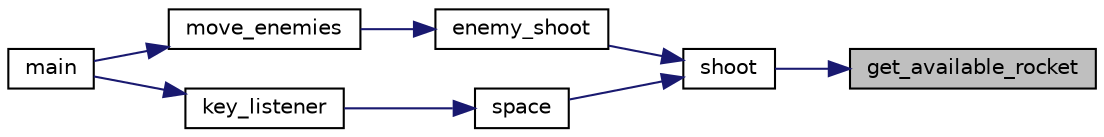 digraph "get_available_rocket"
{
 // LATEX_PDF_SIZE
  edge [fontname="Helvetica",fontsize="10",labelfontname="Helvetica",labelfontsize="10"];
  node [fontname="Helvetica",fontsize="10",shape=record];
  rankdir="RL";
  Node1 [label="get_available_rocket",height=0.2,width=0.4,color="black", fillcolor="grey75", style="filled", fontcolor="black",tooltip="Function that return the index of the first available rocket."];
  Node1 -> Node2 [dir="back",color="midnightblue",fontsize="10",style="solid",fontname="Helvetica"];
  Node2 [label="shoot",height=0.2,width=0.4,color="black", fillcolor="white", style="filled",URL="$rocket__controller_8h.html#ada059c3d57305096670459ca267e431f",tooltip="Function for shoot a rocket for player and enemy."];
  Node2 -> Node3 [dir="back",color="midnightblue",fontsize="10",style="solid",fontname="Helvetica"];
  Node3 [label="enemy_shoot",height=0.2,width=0.4,color="black", fillcolor="white", style="filled",URL="$enemies__controller_8c.html#a9908f4e396f6ef312894469c5ea384fc",tooltip="Function that manage the shoot of the enemies."];
  Node3 -> Node4 [dir="back",color="midnightblue",fontsize="10",style="solid",fontname="Helvetica"];
  Node4 [label="move_enemies",height=0.2,width=0.4,color="black", fillcolor="white", style="filled",URL="$enemies__controller_8h.html#ad6d942feaf487fc2a0fdba53584d00be",tooltip="Function that manage the enemies."];
  Node4 -> Node5 [dir="back",color="midnightblue",fontsize="10",style="solid",fontname="Helvetica"];
  Node5 [label="main",height=0.2,width=0.4,color="black", fillcolor="white", style="filled",URL="$main_8c.html#abf9e6b7e6f15df4b525a2e7705ba3089",tooltip="Main function of the project contain the game loop."];
  Node2 -> Node6 [dir="back",color="midnightblue",fontsize="10",style="solid",fontname="Helvetica"];
  Node6 [label="space",height=0.2,width=0.4,color="black", fillcolor="white", style="filled",URL="$key__listener_8c.html#ab8b07ab9cdd615dd65c62a0eb61652c3",tooltip="Function that make the player shoot is space is pressed."];
  Node6 -> Node7 [dir="back",color="midnightblue",fontsize="10",style="solid",fontname="Helvetica"];
  Node7 [label="key_listener",height=0.2,width=0.4,color="black", fillcolor="white", style="filled",URL="$key__listener_8h.html#a6661073e728eb5818d0faf3dfd8dfe98",tooltip="Function that listen the keyboard."];
  Node7 -> Node5 [dir="back",color="midnightblue",fontsize="10",style="solid",fontname="Helvetica"];
}
